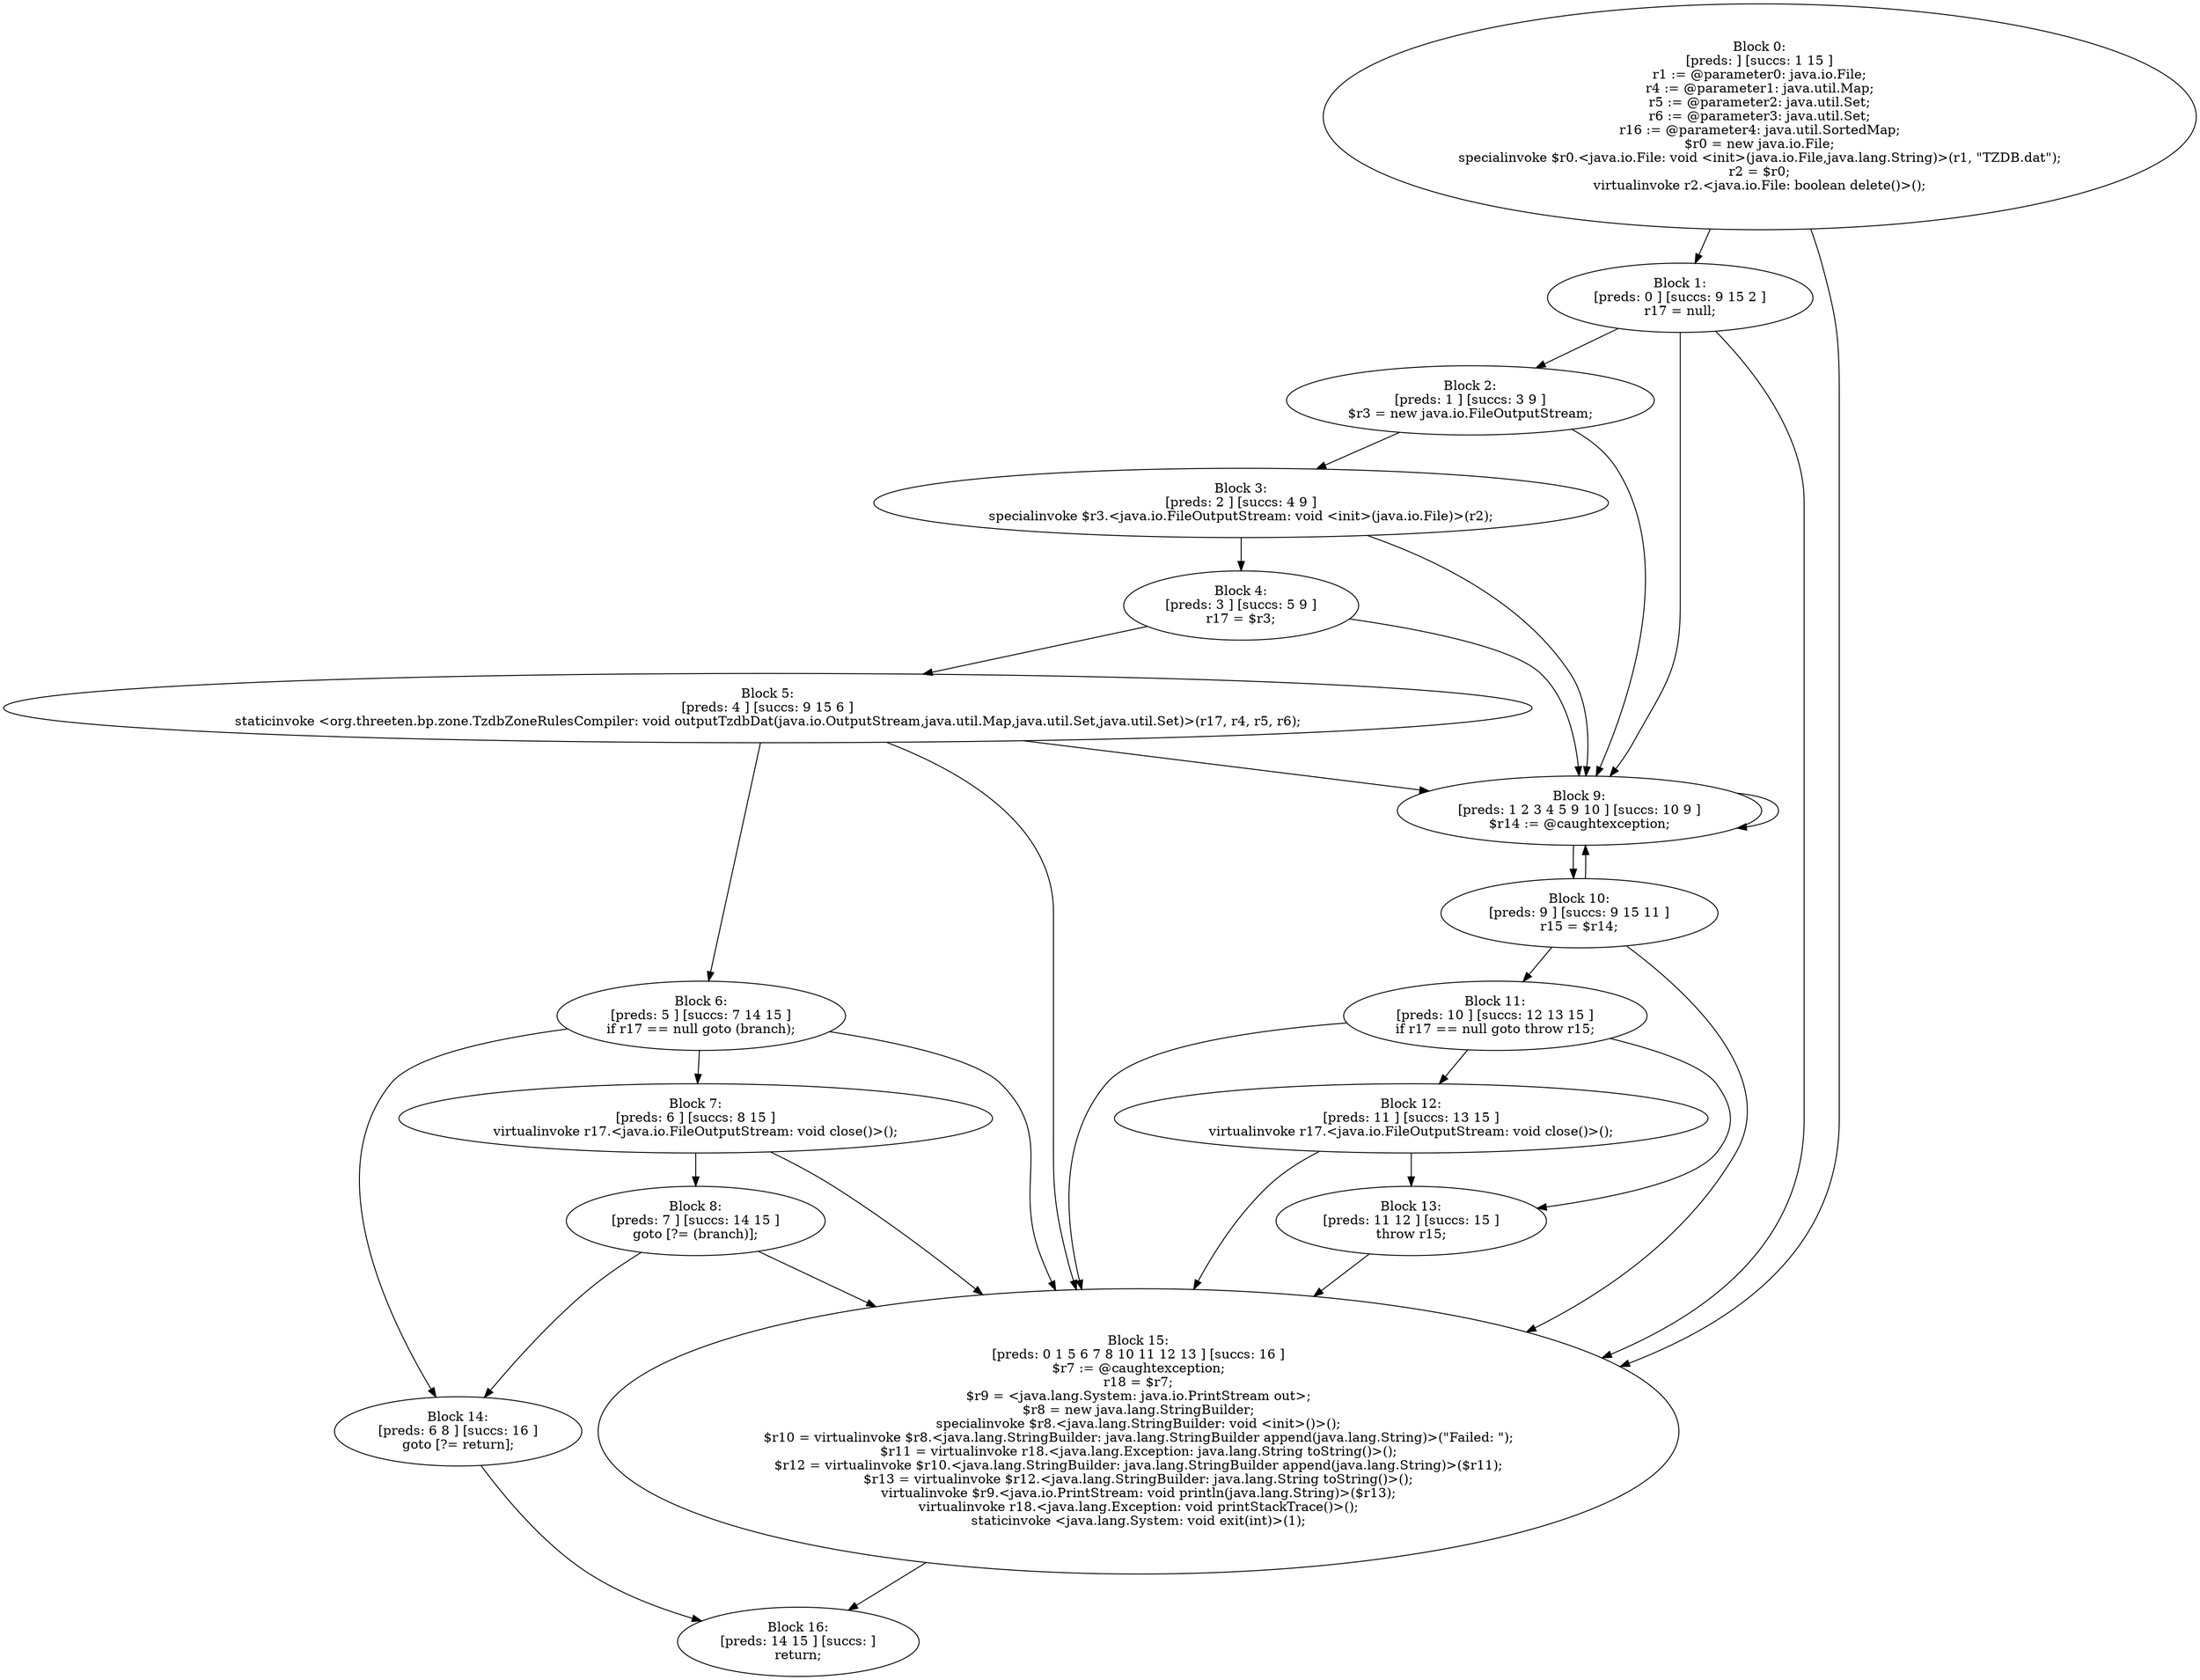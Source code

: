 digraph "unitGraph" {
    "Block 0:
[preds: ] [succs: 1 15 ]
r1 := @parameter0: java.io.File;
r4 := @parameter1: java.util.Map;
r5 := @parameter2: java.util.Set;
r6 := @parameter3: java.util.Set;
r16 := @parameter4: java.util.SortedMap;
$r0 = new java.io.File;
specialinvoke $r0.<java.io.File: void <init>(java.io.File,java.lang.String)>(r1, \"TZDB.dat\");
r2 = $r0;
virtualinvoke r2.<java.io.File: boolean delete()>();
"
    "Block 1:
[preds: 0 ] [succs: 9 15 2 ]
r17 = null;
"
    "Block 2:
[preds: 1 ] [succs: 3 9 ]
$r3 = new java.io.FileOutputStream;
"
    "Block 3:
[preds: 2 ] [succs: 4 9 ]
specialinvoke $r3.<java.io.FileOutputStream: void <init>(java.io.File)>(r2);
"
    "Block 4:
[preds: 3 ] [succs: 5 9 ]
r17 = $r3;
"
    "Block 5:
[preds: 4 ] [succs: 9 15 6 ]
staticinvoke <org.threeten.bp.zone.TzdbZoneRulesCompiler: void outputTzdbDat(java.io.OutputStream,java.util.Map,java.util.Set,java.util.Set)>(r17, r4, r5, r6);
"
    "Block 6:
[preds: 5 ] [succs: 7 14 15 ]
if r17 == null goto (branch);
"
    "Block 7:
[preds: 6 ] [succs: 8 15 ]
virtualinvoke r17.<java.io.FileOutputStream: void close()>();
"
    "Block 8:
[preds: 7 ] [succs: 14 15 ]
goto [?= (branch)];
"
    "Block 9:
[preds: 1 2 3 4 5 9 10 ] [succs: 10 9 ]
$r14 := @caughtexception;
"
    "Block 10:
[preds: 9 ] [succs: 9 15 11 ]
r15 = $r14;
"
    "Block 11:
[preds: 10 ] [succs: 12 13 15 ]
if r17 == null goto throw r15;
"
    "Block 12:
[preds: 11 ] [succs: 13 15 ]
virtualinvoke r17.<java.io.FileOutputStream: void close()>();
"
    "Block 13:
[preds: 11 12 ] [succs: 15 ]
throw r15;
"
    "Block 14:
[preds: 6 8 ] [succs: 16 ]
goto [?= return];
"
    "Block 15:
[preds: 0 1 5 6 7 8 10 11 12 13 ] [succs: 16 ]
$r7 := @caughtexception;
r18 = $r7;
$r9 = <java.lang.System: java.io.PrintStream out>;
$r8 = new java.lang.StringBuilder;
specialinvoke $r8.<java.lang.StringBuilder: void <init>()>();
$r10 = virtualinvoke $r8.<java.lang.StringBuilder: java.lang.StringBuilder append(java.lang.String)>(\"Failed: \");
$r11 = virtualinvoke r18.<java.lang.Exception: java.lang.String toString()>();
$r12 = virtualinvoke $r10.<java.lang.StringBuilder: java.lang.StringBuilder append(java.lang.String)>($r11);
$r13 = virtualinvoke $r12.<java.lang.StringBuilder: java.lang.String toString()>();
virtualinvoke $r9.<java.io.PrintStream: void println(java.lang.String)>($r13);
virtualinvoke r18.<java.lang.Exception: void printStackTrace()>();
staticinvoke <java.lang.System: void exit(int)>(1);
"
    "Block 16:
[preds: 14 15 ] [succs: ]
return;
"
    "Block 0:
[preds: ] [succs: 1 15 ]
r1 := @parameter0: java.io.File;
r4 := @parameter1: java.util.Map;
r5 := @parameter2: java.util.Set;
r6 := @parameter3: java.util.Set;
r16 := @parameter4: java.util.SortedMap;
$r0 = new java.io.File;
specialinvoke $r0.<java.io.File: void <init>(java.io.File,java.lang.String)>(r1, \"TZDB.dat\");
r2 = $r0;
virtualinvoke r2.<java.io.File: boolean delete()>();
"->"Block 1:
[preds: 0 ] [succs: 9 15 2 ]
r17 = null;
";
    "Block 0:
[preds: ] [succs: 1 15 ]
r1 := @parameter0: java.io.File;
r4 := @parameter1: java.util.Map;
r5 := @parameter2: java.util.Set;
r6 := @parameter3: java.util.Set;
r16 := @parameter4: java.util.SortedMap;
$r0 = new java.io.File;
specialinvoke $r0.<java.io.File: void <init>(java.io.File,java.lang.String)>(r1, \"TZDB.dat\");
r2 = $r0;
virtualinvoke r2.<java.io.File: boolean delete()>();
"->"Block 15:
[preds: 0 1 5 6 7 8 10 11 12 13 ] [succs: 16 ]
$r7 := @caughtexception;
r18 = $r7;
$r9 = <java.lang.System: java.io.PrintStream out>;
$r8 = new java.lang.StringBuilder;
specialinvoke $r8.<java.lang.StringBuilder: void <init>()>();
$r10 = virtualinvoke $r8.<java.lang.StringBuilder: java.lang.StringBuilder append(java.lang.String)>(\"Failed: \");
$r11 = virtualinvoke r18.<java.lang.Exception: java.lang.String toString()>();
$r12 = virtualinvoke $r10.<java.lang.StringBuilder: java.lang.StringBuilder append(java.lang.String)>($r11);
$r13 = virtualinvoke $r12.<java.lang.StringBuilder: java.lang.String toString()>();
virtualinvoke $r9.<java.io.PrintStream: void println(java.lang.String)>($r13);
virtualinvoke r18.<java.lang.Exception: void printStackTrace()>();
staticinvoke <java.lang.System: void exit(int)>(1);
";
    "Block 1:
[preds: 0 ] [succs: 9 15 2 ]
r17 = null;
"->"Block 9:
[preds: 1 2 3 4 5 9 10 ] [succs: 10 9 ]
$r14 := @caughtexception;
";
    "Block 1:
[preds: 0 ] [succs: 9 15 2 ]
r17 = null;
"->"Block 15:
[preds: 0 1 5 6 7 8 10 11 12 13 ] [succs: 16 ]
$r7 := @caughtexception;
r18 = $r7;
$r9 = <java.lang.System: java.io.PrintStream out>;
$r8 = new java.lang.StringBuilder;
specialinvoke $r8.<java.lang.StringBuilder: void <init>()>();
$r10 = virtualinvoke $r8.<java.lang.StringBuilder: java.lang.StringBuilder append(java.lang.String)>(\"Failed: \");
$r11 = virtualinvoke r18.<java.lang.Exception: java.lang.String toString()>();
$r12 = virtualinvoke $r10.<java.lang.StringBuilder: java.lang.StringBuilder append(java.lang.String)>($r11);
$r13 = virtualinvoke $r12.<java.lang.StringBuilder: java.lang.String toString()>();
virtualinvoke $r9.<java.io.PrintStream: void println(java.lang.String)>($r13);
virtualinvoke r18.<java.lang.Exception: void printStackTrace()>();
staticinvoke <java.lang.System: void exit(int)>(1);
";
    "Block 1:
[preds: 0 ] [succs: 9 15 2 ]
r17 = null;
"->"Block 2:
[preds: 1 ] [succs: 3 9 ]
$r3 = new java.io.FileOutputStream;
";
    "Block 2:
[preds: 1 ] [succs: 3 9 ]
$r3 = new java.io.FileOutputStream;
"->"Block 3:
[preds: 2 ] [succs: 4 9 ]
specialinvoke $r3.<java.io.FileOutputStream: void <init>(java.io.File)>(r2);
";
    "Block 2:
[preds: 1 ] [succs: 3 9 ]
$r3 = new java.io.FileOutputStream;
"->"Block 9:
[preds: 1 2 3 4 5 9 10 ] [succs: 10 9 ]
$r14 := @caughtexception;
";
    "Block 3:
[preds: 2 ] [succs: 4 9 ]
specialinvoke $r3.<java.io.FileOutputStream: void <init>(java.io.File)>(r2);
"->"Block 4:
[preds: 3 ] [succs: 5 9 ]
r17 = $r3;
";
    "Block 3:
[preds: 2 ] [succs: 4 9 ]
specialinvoke $r3.<java.io.FileOutputStream: void <init>(java.io.File)>(r2);
"->"Block 9:
[preds: 1 2 3 4 5 9 10 ] [succs: 10 9 ]
$r14 := @caughtexception;
";
    "Block 4:
[preds: 3 ] [succs: 5 9 ]
r17 = $r3;
"->"Block 5:
[preds: 4 ] [succs: 9 15 6 ]
staticinvoke <org.threeten.bp.zone.TzdbZoneRulesCompiler: void outputTzdbDat(java.io.OutputStream,java.util.Map,java.util.Set,java.util.Set)>(r17, r4, r5, r6);
";
    "Block 4:
[preds: 3 ] [succs: 5 9 ]
r17 = $r3;
"->"Block 9:
[preds: 1 2 3 4 5 9 10 ] [succs: 10 9 ]
$r14 := @caughtexception;
";
    "Block 5:
[preds: 4 ] [succs: 9 15 6 ]
staticinvoke <org.threeten.bp.zone.TzdbZoneRulesCompiler: void outputTzdbDat(java.io.OutputStream,java.util.Map,java.util.Set,java.util.Set)>(r17, r4, r5, r6);
"->"Block 9:
[preds: 1 2 3 4 5 9 10 ] [succs: 10 9 ]
$r14 := @caughtexception;
";
    "Block 5:
[preds: 4 ] [succs: 9 15 6 ]
staticinvoke <org.threeten.bp.zone.TzdbZoneRulesCompiler: void outputTzdbDat(java.io.OutputStream,java.util.Map,java.util.Set,java.util.Set)>(r17, r4, r5, r6);
"->"Block 15:
[preds: 0 1 5 6 7 8 10 11 12 13 ] [succs: 16 ]
$r7 := @caughtexception;
r18 = $r7;
$r9 = <java.lang.System: java.io.PrintStream out>;
$r8 = new java.lang.StringBuilder;
specialinvoke $r8.<java.lang.StringBuilder: void <init>()>();
$r10 = virtualinvoke $r8.<java.lang.StringBuilder: java.lang.StringBuilder append(java.lang.String)>(\"Failed: \");
$r11 = virtualinvoke r18.<java.lang.Exception: java.lang.String toString()>();
$r12 = virtualinvoke $r10.<java.lang.StringBuilder: java.lang.StringBuilder append(java.lang.String)>($r11);
$r13 = virtualinvoke $r12.<java.lang.StringBuilder: java.lang.String toString()>();
virtualinvoke $r9.<java.io.PrintStream: void println(java.lang.String)>($r13);
virtualinvoke r18.<java.lang.Exception: void printStackTrace()>();
staticinvoke <java.lang.System: void exit(int)>(1);
";
    "Block 5:
[preds: 4 ] [succs: 9 15 6 ]
staticinvoke <org.threeten.bp.zone.TzdbZoneRulesCompiler: void outputTzdbDat(java.io.OutputStream,java.util.Map,java.util.Set,java.util.Set)>(r17, r4, r5, r6);
"->"Block 6:
[preds: 5 ] [succs: 7 14 15 ]
if r17 == null goto (branch);
";
    "Block 6:
[preds: 5 ] [succs: 7 14 15 ]
if r17 == null goto (branch);
"->"Block 7:
[preds: 6 ] [succs: 8 15 ]
virtualinvoke r17.<java.io.FileOutputStream: void close()>();
";
    "Block 6:
[preds: 5 ] [succs: 7 14 15 ]
if r17 == null goto (branch);
"->"Block 14:
[preds: 6 8 ] [succs: 16 ]
goto [?= return];
";
    "Block 6:
[preds: 5 ] [succs: 7 14 15 ]
if r17 == null goto (branch);
"->"Block 15:
[preds: 0 1 5 6 7 8 10 11 12 13 ] [succs: 16 ]
$r7 := @caughtexception;
r18 = $r7;
$r9 = <java.lang.System: java.io.PrintStream out>;
$r8 = new java.lang.StringBuilder;
specialinvoke $r8.<java.lang.StringBuilder: void <init>()>();
$r10 = virtualinvoke $r8.<java.lang.StringBuilder: java.lang.StringBuilder append(java.lang.String)>(\"Failed: \");
$r11 = virtualinvoke r18.<java.lang.Exception: java.lang.String toString()>();
$r12 = virtualinvoke $r10.<java.lang.StringBuilder: java.lang.StringBuilder append(java.lang.String)>($r11);
$r13 = virtualinvoke $r12.<java.lang.StringBuilder: java.lang.String toString()>();
virtualinvoke $r9.<java.io.PrintStream: void println(java.lang.String)>($r13);
virtualinvoke r18.<java.lang.Exception: void printStackTrace()>();
staticinvoke <java.lang.System: void exit(int)>(1);
";
    "Block 7:
[preds: 6 ] [succs: 8 15 ]
virtualinvoke r17.<java.io.FileOutputStream: void close()>();
"->"Block 8:
[preds: 7 ] [succs: 14 15 ]
goto [?= (branch)];
";
    "Block 7:
[preds: 6 ] [succs: 8 15 ]
virtualinvoke r17.<java.io.FileOutputStream: void close()>();
"->"Block 15:
[preds: 0 1 5 6 7 8 10 11 12 13 ] [succs: 16 ]
$r7 := @caughtexception;
r18 = $r7;
$r9 = <java.lang.System: java.io.PrintStream out>;
$r8 = new java.lang.StringBuilder;
specialinvoke $r8.<java.lang.StringBuilder: void <init>()>();
$r10 = virtualinvoke $r8.<java.lang.StringBuilder: java.lang.StringBuilder append(java.lang.String)>(\"Failed: \");
$r11 = virtualinvoke r18.<java.lang.Exception: java.lang.String toString()>();
$r12 = virtualinvoke $r10.<java.lang.StringBuilder: java.lang.StringBuilder append(java.lang.String)>($r11);
$r13 = virtualinvoke $r12.<java.lang.StringBuilder: java.lang.String toString()>();
virtualinvoke $r9.<java.io.PrintStream: void println(java.lang.String)>($r13);
virtualinvoke r18.<java.lang.Exception: void printStackTrace()>();
staticinvoke <java.lang.System: void exit(int)>(1);
";
    "Block 8:
[preds: 7 ] [succs: 14 15 ]
goto [?= (branch)];
"->"Block 14:
[preds: 6 8 ] [succs: 16 ]
goto [?= return];
";
    "Block 8:
[preds: 7 ] [succs: 14 15 ]
goto [?= (branch)];
"->"Block 15:
[preds: 0 1 5 6 7 8 10 11 12 13 ] [succs: 16 ]
$r7 := @caughtexception;
r18 = $r7;
$r9 = <java.lang.System: java.io.PrintStream out>;
$r8 = new java.lang.StringBuilder;
specialinvoke $r8.<java.lang.StringBuilder: void <init>()>();
$r10 = virtualinvoke $r8.<java.lang.StringBuilder: java.lang.StringBuilder append(java.lang.String)>(\"Failed: \");
$r11 = virtualinvoke r18.<java.lang.Exception: java.lang.String toString()>();
$r12 = virtualinvoke $r10.<java.lang.StringBuilder: java.lang.StringBuilder append(java.lang.String)>($r11);
$r13 = virtualinvoke $r12.<java.lang.StringBuilder: java.lang.String toString()>();
virtualinvoke $r9.<java.io.PrintStream: void println(java.lang.String)>($r13);
virtualinvoke r18.<java.lang.Exception: void printStackTrace()>();
staticinvoke <java.lang.System: void exit(int)>(1);
";
    "Block 9:
[preds: 1 2 3 4 5 9 10 ] [succs: 10 9 ]
$r14 := @caughtexception;
"->"Block 10:
[preds: 9 ] [succs: 9 15 11 ]
r15 = $r14;
";
    "Block 9:
[preds: 1 2 3 4 5 9 10 ] [succs: 10 9 ]
$r14 := @caughtexception;
"->"Block 9:
[preds: 1 2 3 4 5 9 10 ] [succs: 10 9 ]
$r14 := @caughtexception;
";
    "Block 10:
[preds: 9 ] [succs: 9 15 11 ]
r15 = $r14;
"->"Block 9:
[preds: 1 2 3 4 5 9 10 ] [succs: 10 9 ]
$r14 := @caughtexception;
";
    "Block 10:
[preds: 9 ] [succs: 9 15 11 ]
r15 = $r14;
"->"Block 15:
[preds: 0 1 5 6 7 8 10 11 12 13 ] [succs: 16 ]
$r7 := @caughtexception;
r18 = $r7;
$r9 = <java.lang.System: java.io.PrintStream out>;
$r8 = new java.lang.StringBuilder;
specialinvoke $r8.<java.lang.StringBuilder: void <init>()>();
$r10 = virtualinvoke $r8.<java.lang.StringBuilder: java.lang.StringBuilder append(java.lang.String)>(\"Failed: \");
$r11 = virtualinvoke r18.<java.lang.Exception: java.lang.String toString()>();
$r12 = virtualinvoke $r10.<java.lang.StringBuilder: java.lang.StringBuilder append(java.lang.String)>($r11);
$r13 = virtualinvoke $r12.<java.lang.StringBuilder: java.lang.String toString()>();
virtualinvoke $r9.<java.io.PrintStream: void println(java.lang.String)>($r13);
virtualinvoke r18.<java.lang.Exception: void printStackTrace()>();
staticinvoke <java.lang.System: void exit(int)>(1);
";
    "Block 10:
[preds: 9 ] [succs: 9 15 11 ]
r15 = $r14;
"->"Block 11:
[preds: 10 ] [succs: 12 13 15 ]
if r17 == null goto throw r15;
";
    "Block 11:
[preds: 10 ] [succs: 12 13 15 ]
if r17 == null goto throw r15;
"->"Block 12:
[preds: 11 ] [succs: 13 15 ]
virtualinvoke r17.<java.io.FileOutputStream: void close()>();
";
    "Block 11:
[preds: 10 ] [succs: 12 13 15 ]
if r17 == null goto throw r15;
"->"Block 13:
[preds: 11 12 ] [succs: 15 ]
throw r15;
";
    "Block 11:
[preds: 10 ] [succs: 12 13 15 ]
if r17 == null goto throw r15;
"->"Block 15:
[preds: 0 1 5 6 7 8 10 11 12 13 ] [succs: 16 ]
$r7 := @caughtexception;
r18 = $r7;
$r9 = <java.lang.System: java.io.PrintStream out>;
$r8 = new java.lang.StringBuilder;
specialinvoke $r8.<java.lang.StringBuilder: void <init>()>();
$r10 = virtualinvoke $r8.<java.lang.StringBuilder: java.lang.StringBuilder append(java.lang.String)>(\"Failed: \");
$r11 = virtualinvoke r18.<java.lang.Exception: java.lang.String toString()>();
$r12 = virtualinvoke $r10.<java.lang.StringBuilder: java.lang.StringBuilder append(java.lang.String)>($r11);
$r13 = virtualinvoke $r12.<java.lang.StringBuilder: java.lang.String toString()>();
virtualinvoke $r9.<java.io.PrintStream: void println(java.lang.String)>($r13);
virtualinvoke r18.<java.lang.Exception: void printStackTrace()>();
staticinvoke <java.lang.System: void exit(int)>(1);
";
    "Block 12:
[preds: 11 ] [succs: 13 15 ]
virtualinvoke r17.<java.io.FileOutputStream: void close()>();
"->"Block 13:
[preds: 11 12 ] [succs: 15 ]
throw r15;
";
    "Block 12:
[preds: 11 ] [succs: 13 15 ]
virtualinvoke r17.<java.io.FileOutputStream: void close()>();
"->"Block 15:
[preds: 0 1 5 6 7 8 10 11 12 13 ] [succs: 16 ]
$r7 := @caughtexception;
r18 = $r7;
$r9 = <java.lang.System: java.io.PrintStream out>;
$r8 = new java.lang.StringBuilder;
specialinvoke $r8.<java.lang.StringBuilder: void <init>()>();
$r10 = virtualinvoke $r8.<java.lang.StringBuilder: java.lang.StringBuilder append(java.lang.String)>(\"Failed: \");
$r11 = virtualinvoke r18.<java.lang.Exception: java.lang.String toString()>();
$r12 = virtualinvoke $r10.<java.lang.StringBuilder: java.lang.StringBuilder append(java.lang.String)>($r11);
$r13 = virtualinvoke $r12.<java.lang.StringBuilder: java.lang.String toString()>();
virtualinvoke $r9.<java.io.PrintStream: void println(java.lang.String)>($r13);
virtualinvoke r18.<java.lang.Exception: void printStackTrace()>();
staticinvoke <java.lang.System: void exit(int)>(1);
";
    "Block 13:
[preds: 11 12 ] [succs: 15 ]
throw r15;
"->"Block 15:
[preds: 0 1 5 6 7 8 10 11 12 13 ] [succs: 16 ]
$r7 := @caughtexception;
r18 = $r7;
$r9 = <java.lang.System: java.io.PrintStream out>;
$r8 = new java.lang.StringBuilder;
specialinvoke $r8.<java.lang.StringBuilder: void <init>()>();
$r10 = virtualinvoke $r8.<java.lang.StringBuilder: java.lang.StringBuilder append(java.lang.String)>(\"Failed: \");
$r11 = virtualinvoke r18.<java.lang.Exception: java.lang.String toString()>();
$r12 = virtualinvoke $r10.<java.lang.StringBuilder: java.lang.StringBuilder append(java.lang.String)>($r11);
$r13 = virtualinvoke $r12.<java.lang.StringBuilder: java.lang.String toString()>();
virtualinvoke $r9.<java.io.PrintStream: void println(java.lang.String)>($r13);
virtualinvoke r18.<java.lang.Exception: void printStackTrace()>();
staticinvoke <java.lang.System: void exit(int)>(1);
";
    "Block 14:
[preds: 6 8 ] [succs: 16 ]
goto [?= return];
"->"Block 16:
[preds: 14 15 ] [succs: ]
return;
";
    "Block 15:
[preds: 0 1 5 6 7 8 10 11 12 13 ] [succs: 16 ]
$r7 := @caughtexception;
r18 = $r7;
$r9 = <java.lang.System: java.io.PrintStream out>;
$r8 = new java.lang.StringBuilder;
specialinvoke $r8.<java.lang.StringBuilder: void <init>()>();
$r10 = virtualinvoke $r8.<java.lang.StringBuilder: java.lang.StringBuilder append(java.lang.String)>(\"Failed: \");
$r11 = virtualinvoke r18.<java.lang.Exception: java.lang.String toString()>();
$r12 = virtualinvoke $r10.<java.lang.StringBuilder: java.lang.StringBuilder append(java.lang.String)>($r11);
$r13 = virtualinvoke $r12.<java.lang.StringBuilder: java.lang.String toString()>();
virtualinvoke $r9.<java.io.PrintStream: void println(java.lang.String)>($r13);
virtualinvoke r18.<java.lang.Exception: void printStackTrace()>();
staticinvoke <java.lang.System: void exit(int)>(1);
"->"Block 16:
[preds: 14 15 ] [succs: ]
return;
";
}
